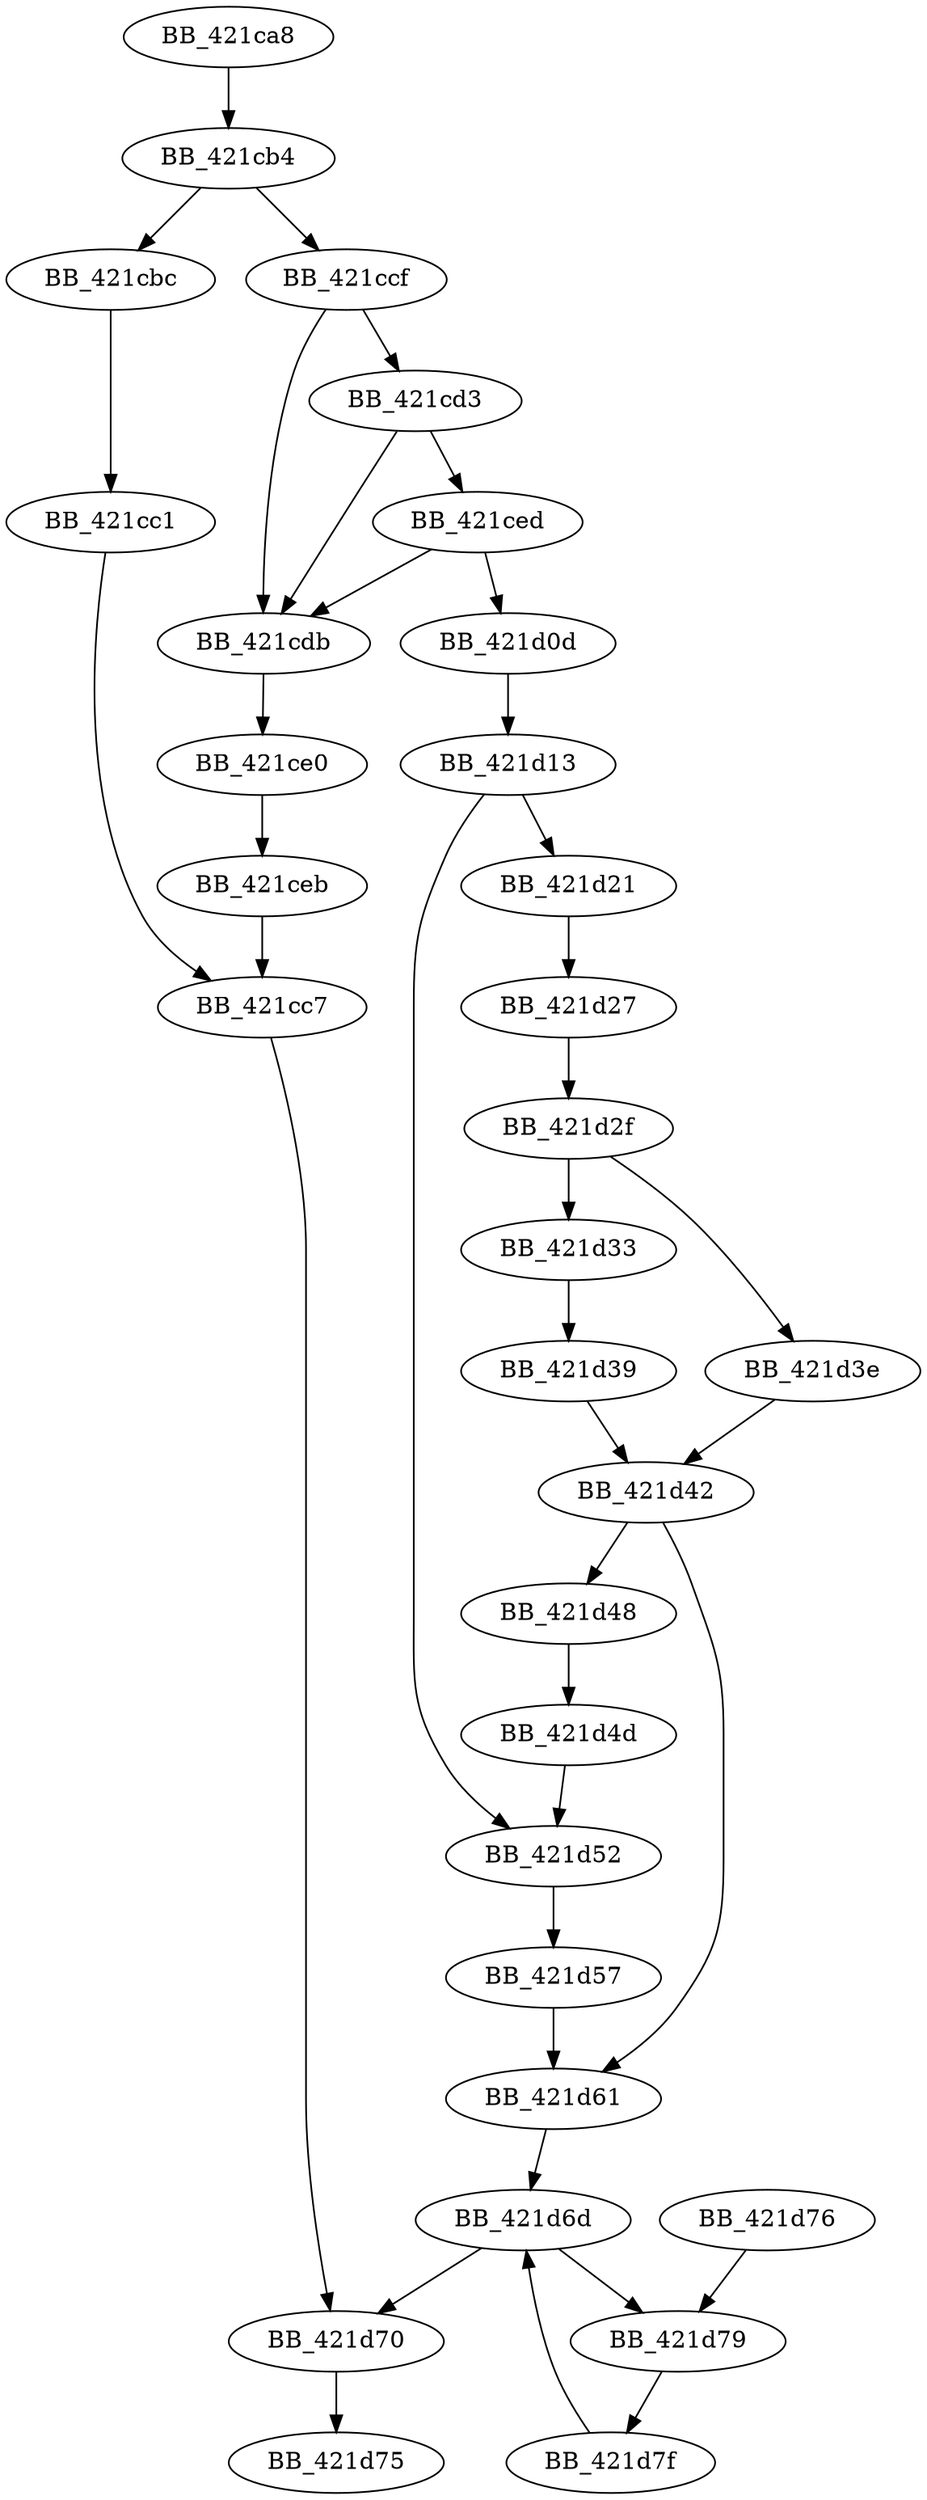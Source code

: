DiGraph __commit{
BB_421ca8->BB_421cb4
BB_421cb4->BB_421cbc
BB_421cb4->BB_421ccf
BB_421cbc->BB_421cc1
BB_421cc1->BB_421cc7
BB_421cc7->BB_421d70
BB_421ccf->BB_421cd3
BB_421ccf->BB_421cdb
BB_421cd3->BB_421cdb
BB_421cd3->BB_421ced
BB_421cdb->BB_421ce0
BB_421ce0->BB_421ceb
BB_421ceb->BB_421cc7
BB_421ced->BB_421cdb
BB_421ced->BB_421d0d
BB_421d0d->BB_421d13
BB_421d13->BB_421d21
BB_421d13->BB_421d52
BB_421d21->BB_421d27
BB_421d27->BB_421d2f
BB_421d2f->BB_421d33
BB_421d2f->BB_421d3e
BB_421d33->BB_421d39
BB_421d39->BB_421d42
BB_421d3e->BB_421d42
BB_421d42->BB_421d48
BB_421d42->BB_421d61
BB_421d48->BB_421d4d
BB_421d4d->BB_421d52
BB_421d52->BB_421d57
BB_421d57->BB_421d61
BB_421d61->BB_421d6d
BB_421d6d->BB_421d70
BB_421d6d->BB_421d79
BB_421d70->BB_421d75
BB_421d76->BB_421d79
BB_421d79->BB_421d7f
BB_421d7f->BB_421d6d
}
